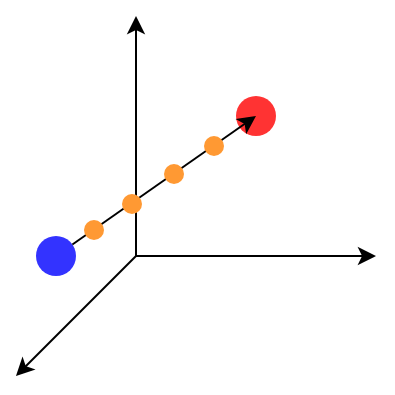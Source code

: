 <mxfile version="12.9.5" type="device"><diagram id="u2x8u5J60wVkecgCLZsR" name="Page-1"><mxGraphModel dx="879" dy="525" grid="1" gridSize="10" guides="1" tooltips="1" connect="1" arrows="1" fold="1" page="1" pageScale="1" pageWidth="850" pageHeight="1100" math="0" shadow="0"><root><mxCell id="0"/><mxCell id="1" parent="0"/><mxCell id="XwlWx5-gNFIBkZN4G5HW-1" value="" style="endArrow=classic;html=1;" edge="1" parent="1"><mxGeometry width="50" height="50" relative="1" as="geometry"><mxPoint x="160" y="320" as="sourcePoint"/><mxPoint x="160" y="200" as="targetPoint"/></mxGeometry></mxCell><mxCell id="XwlWx5-gNFIBkZN4G5HW-2" value="" style="endArrow=classic;html=1;" edge="1" parent="1"><mxGeometry width="50" height="50" relative="1" as="geometry"><mxPoint x="160" y="320" as="sourcePoint"/><mxPoint x="280" y="320" as="targetPoint"/></mxGeometry></mxCell><mxCell id="XwlWx5-gNFIBkZN4G5HW-3" value="" style="endArrow=classic;html=1;" edge="1" parent="1"><mxGeometry width="50" height="50" relative="1" as="geometry"><mxPoint x="160" y="320" as="sourcePoint"/><mxPoint x="100" y="380" as="targetPoint"/></mxGeometry></mxCell><mxCell id="XwlWx5-gNFIBkZN4G5HW-4" value="" style="ellipse;whiteSpace=wrap;html=1;aspect=fixed;strokeColor=none;fillColor=#3333FF;" vertex="1" parent="1"><mxGeometry x="110" y="310" width="20" height="20" as="geometry"/></mxCell><mxCell id="XwlWx5-gNFIBkZN4G5HW-5" value="" style="ellipse;whiteSpace=wrap;html=1;aspect=fixed;strokeColor=none;fillColor=#FF3333;" vertex="1" parent="1"><mxGeometry x="210" y="240" width="20" height="20" as="geometry"/></mxCell><mxCell id="XwlWx5-gNFIBkZN4G5HW-6" value="" style="endArrow=classic;html=1;entryX=0.5;entryY=0.5;entryDx=0;entryDy=0;entryPerimeter=0;" edge="1" parent="1" source="XwlWx5-gNFIBkZN4G5HW-4" target="XwlWx5-gNFIBkZN4G5HW-5"><mxGeometry width="50" height="50" relative="1" as="geometry"><mxPoint x="170" y="330" as="sourcePoint"/><mxPoint x="290" y="330" as="targetPoint"/></mxGeometry></mxCell><mxCell id="XwlWx5-gNFIBkZN4G5HW-7" value="" style="ellipse;whiteSpace=wrap;html=1;aspect=fixed;strokeColor=none;fillColor=#FF9933;" vertex="1" parent="1"><mxGeometry x="134" y="302" width="10" height="10" as="geometry"/></mxCell><mxCell id="XwlWx5-gNFIBkZN4G5HW-9" value="" style="ellipse;whiteSpace=wrap;html=1;aspect=fixed;strokeColor=none;fillColor=#FF9933;" vertex="1" parent="1"><mxGeometry x="153" y="289" width="10" height="10" as="geometry"/></mxCell><mxCell id="XwlWx5-gNFIBkZN4G5HW-10" value="" style="ellipse;whiteSpace=wrap;html=1;aspect=fixed;strokeColor=none;fillColor=#FF9933;" vertex="1" parent="1"><mxGeometry x="174" y="274" width="10" height="10" as="geometry"/></mxCell><mxCell id="XwlWx5-gNFIBkZN4G5HW-11" value="" style="ellipse;whiteSpace=wrap;html=1;aspect=fixed;strokeColor=none;fillColor=#FF9933;" vertex="1" parent="1"><mxGeometry x="194" y="260" width="10" height="10" as="geometry"/></mxCell></root></mxGraphModel></diagram></mxfile>